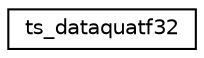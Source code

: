 digraph "Graphical Class Hierarchy"
{
  edge [fontname="Helvetica",fontsize="10",labelfontname="Helvetica",labelfontsize="10"];
  node [fontname="Helvetica",fontsize="10",shape=record];
  rankdir="LR";
  Node1 [label="ts_dataquatf32",height=0.2,width=0.4,color="black", fillcolor="white", style="filled",URL="$structts__dataquatf32.html",tooltip="Quaternion data in F32. "];
}
